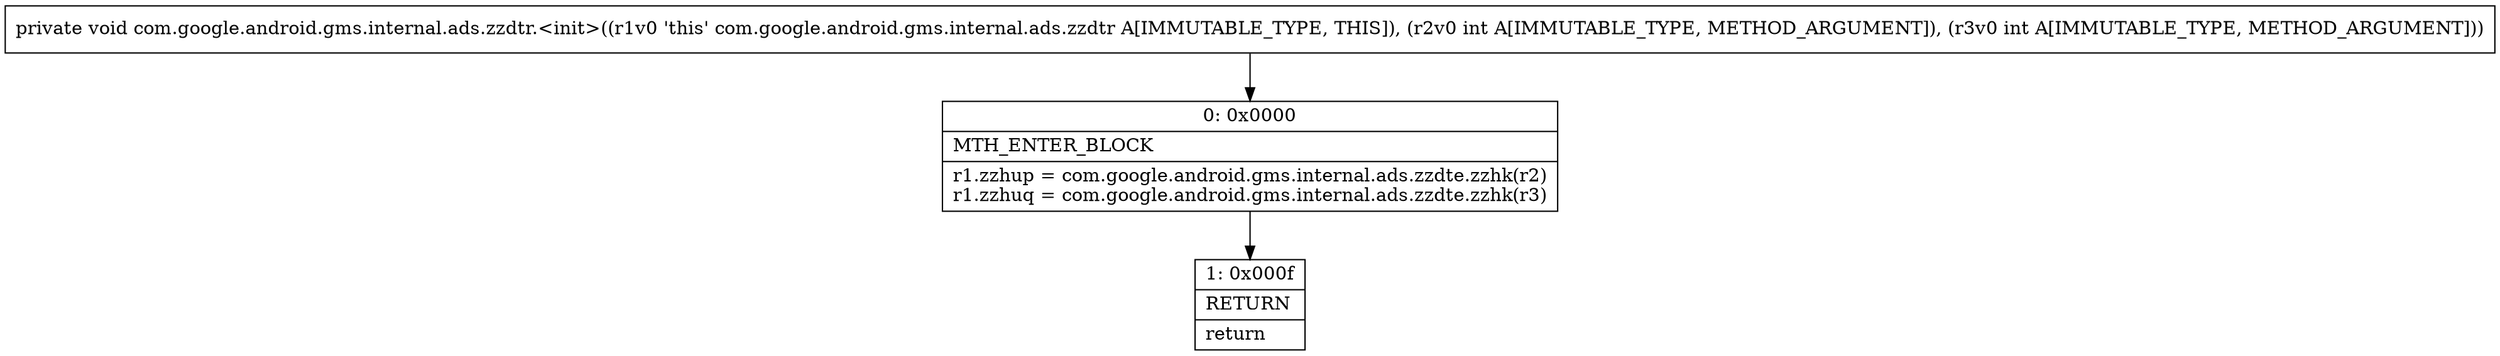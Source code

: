 digraph "CFG forcom.google.android.gms.internal.ads.zzdtr.\<init\>(II)V" {
Node_0 [shape=record,label="{0\:\ 0x0000|MTH_ENTER_BLOCK\l|r1.zzhup = com.google.android.gms.internal.ads.zzdte.zzhk(r2)\lr1.zzhuq = com.google.android.gms.internal.ads.zzdte.zzhk(r3)\l}"];
Node_1 [shape=record,label="{1\:\ 0x000f|RETURN\l|return\l}"];
MethodNode[shape=record,label="{private void com.google.android.gms.internal.ads.zzdtr.\<init\>((r1v0 'this' com.google.android.gms.internal.ads.zzdtr A[IMMUTABLE_TYPE, THIS]), (r2v0 int A[IMMUTABLE_TYPE, METHOD_ARGUMENT]), (r3v0 int A[IMMUTABLE_TYPE, METHOD_ARGUMENT])) }"];
MethodNode -> Node_0;
Node_0 -> Node_1;
}

